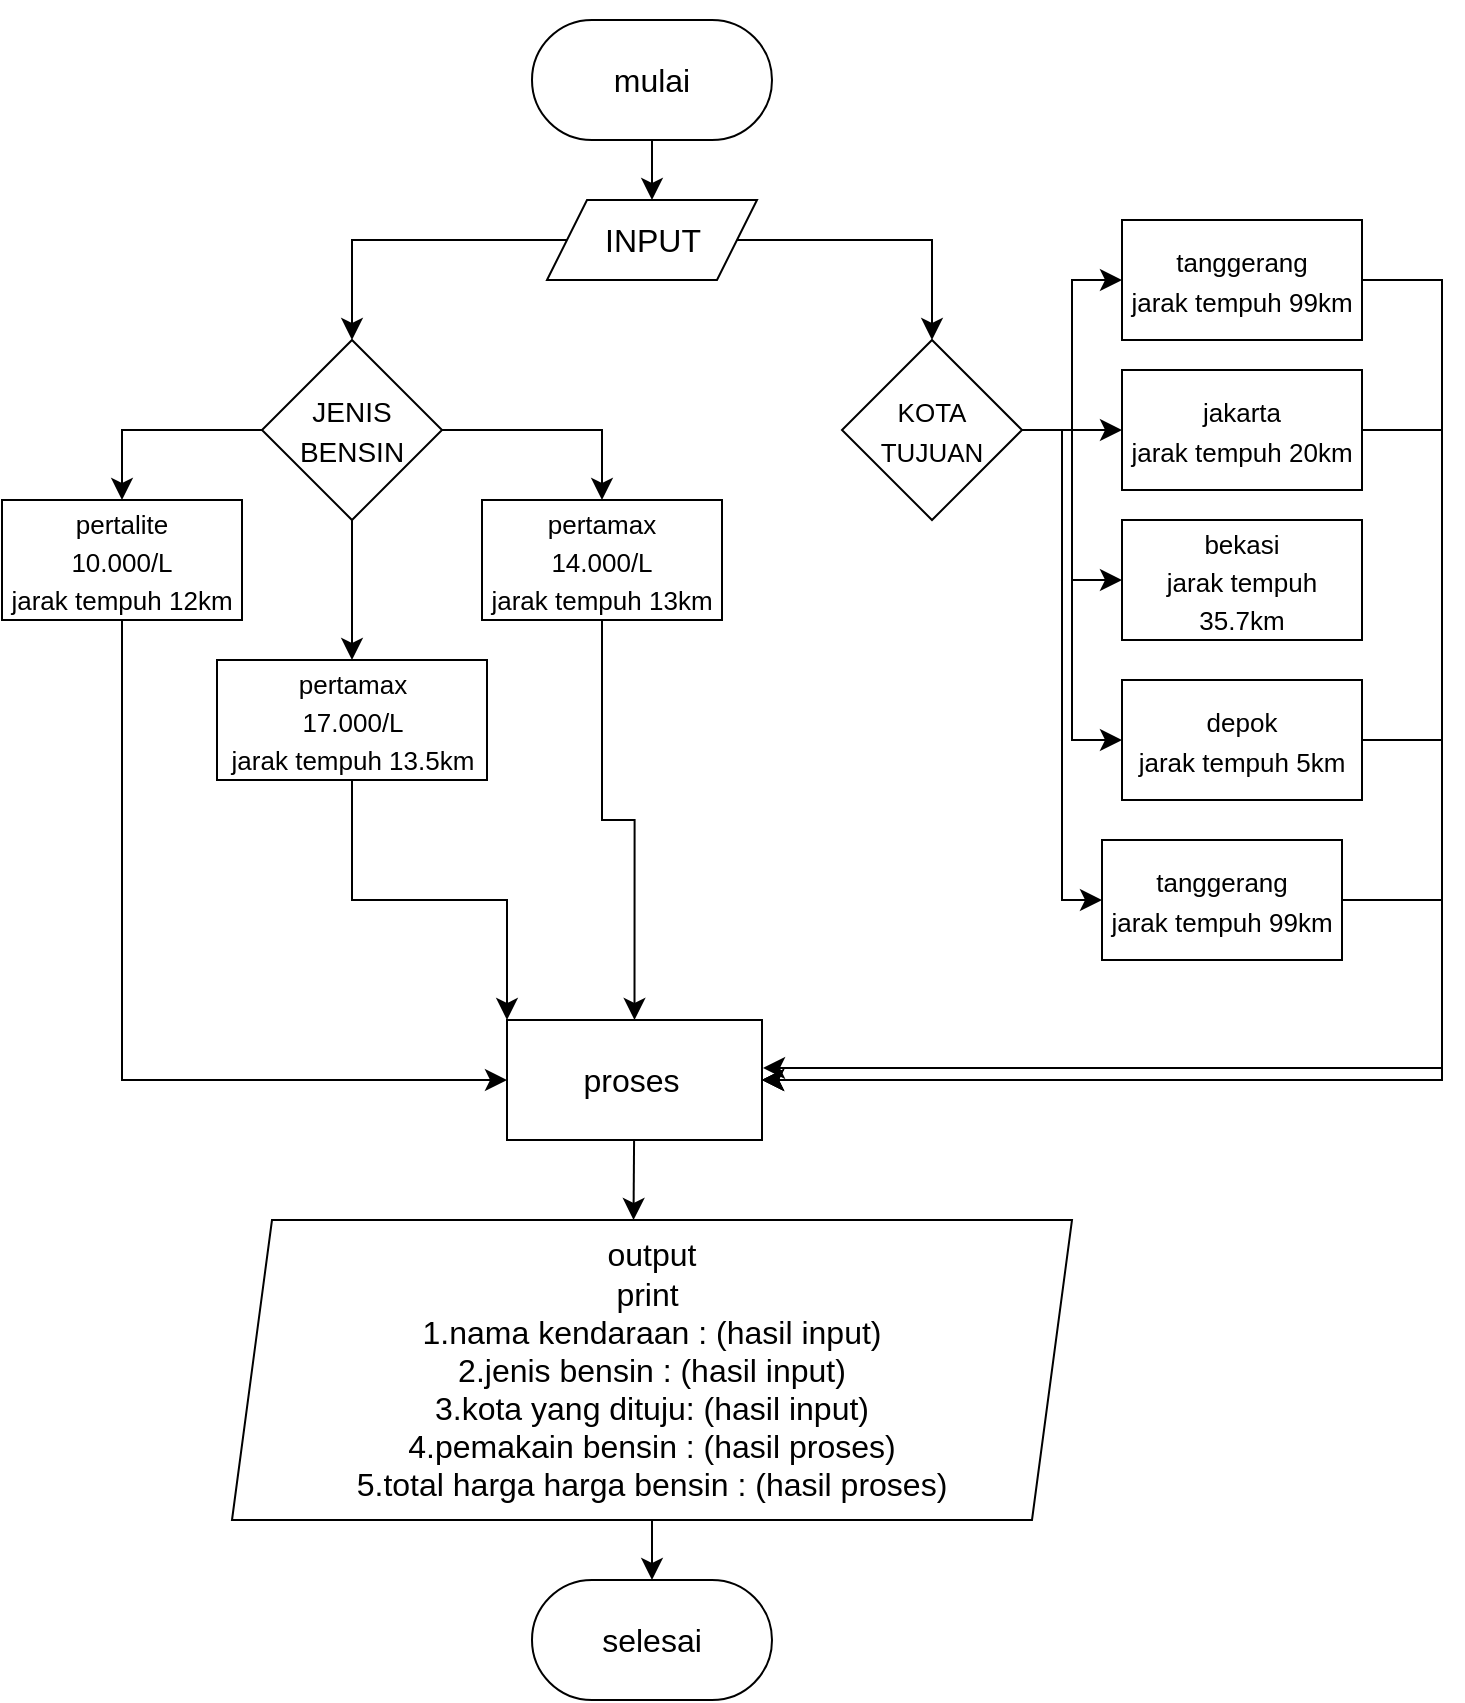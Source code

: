 <mxfile version="22.0.8" type="github" pages="2">
  <diagram name="Salinan Page-1" id="OErTkVTzFhlqzerNKKcr">
    <mxGraphModel dx="1257" dy="754" grid="1" gridSize="10" guides="1" tooltips="1" connect="1" arrows="1" fold="1" page="1" pageScale="1" pageWidth="827" pageHeight="1169" math="0" shadow="0">
      <root>
        <mxCell id="3OZRFm7UazzrMlj3fCfI-0" />
        <mxCell id="3OZRFm7UazzrMlj3fCfI-1" parent="3OZRFm7UazzrMlj3fCfI-0" />
        <mxCell id="3OZRFm7UazzrMlj3fCfI-2" value="mulai" style="rounded=1;whiteSpace=wrap;html=1;fontSize=16;arcSize=50;" vertex="1" parent="3OZRFm7UazzrMlj3fCfI-1">
          <mxGeometry x="335" y="40" width="120" height="60" as="geometry" />
        </mxCell>
        <mxCell id="3OZRFm7UazzrMlj3fCfI-4" value="" style="endArrow=classic;html=1;rounded=0;fontSize=12;startSize=8;endSize=8;curved=1;entryX=0.5;entryY=0;entryDx=0;entryDy=0;" edge="1" parent="3OZRFm7UazzrMlj3fCfI-1" source="3OZRFm7UazzrMlj3fCfI-2" target="u5q74EIJYps9vgb-d6Vu-2">
          <mxGeometry width="50" height="50" relative="1" as="geometry">
            <mxPoint x="510" y="250" as="sourcePoint" />
            <mxPoint x="400" y="120" as="targetPoint" />
          </mxGeometry>
        </mxCell>
        <mxCell id="3OZRFm7UazzrMlj3fCfI-7" style="edgeStyle=none;curved=1;rounded=0;orthogonalLoop=1;jettySize=auto;html=1;exitX=0;exitY=0;exitDx=0;exitDy=0;fontSize=12;startSize=8;endSize=8;" edge="1" parent="3OZRFm7UazzrMlj3fCfI-1" source="3OZRFm7UazzrMlj3fCfI-2" target="3OZRFm7UazzrMlj3fCfI-2">
          <mxGeometry relative="1" as="geometry" />
        </mxCell>
        <mxCell id="KKvNg4kEBM0e9Uts69Ml-1" style="edgeStyle=none;curved=1;rounded=0;orthogonalLoop=1;jettySize=auto;html=1;entryX=0.5;entryY=0;entryDx=0;entryDy=0;fontSize=12;startSize=8;endSize=8;" edge="1" parent="3OZRFm7UazzrMlj3fCfI-1" source="3OZRFm7UazzrMlj3fCfI-13" target="KKvNg4kEBM0e9Uts69Ml-0">
          <mxGeometry relative="1" as="geometry" />
        </mxCell>
        <mxCell id="3OZRFm7UazzrMlj3fCfI-13" value="&lt;font style=&quot;font-size: 16px;&quot;&gt;output &lt;br&gt;print&amp;nbsp;&lt;br&gt;1.nama kendaraan : (hasil input)&lt;br&gt;2.jenis bensin : (hasil input)&lt;br&gt;3.kota yang dituju: (hasil input)&lt;br&gt;4.pemakain bensin : (hasil proses)&lt;br&gt;5.total harga harga bensin : (hasil proses)&lt;br&gt;&lt;/font&gt;" style="shape=parallelogram;perimeter=parallelogramPerimeter;whiteSpace=wrap;html=1;fixedSize=1;fontSize=16;" vertex="1" parent="3OZRFm7UazzrMlj3fCfI-1">
          <mxGeometry x="185" y="640" width="420" height="150" as="geometry" />
        </mxCell>
        <mxCell id="u5q74EIJYps9vgb-d6Vu-2" value="INPUT" style="shape=parallelogram;perimeter=parallelogramPerimeter;whiteSpace=wrap;html=1;fixedSize=1;fontSize=16;" vertex="1" parent="3OZRFm7UazzrMlj3fCfI-1">
          <mxGeometry x="342.5" y="130" width="105" height="40" as="geometry" />
        </mxCell>
        <mxCell id="u5q74EIJYps9vgb-d6Vu-5" value="" style="endArrow=classic;html=1;rounded=0;fontSize=12;startSize=8;endSize=8;exitX=0;exitY=0.5;exitDx=0;exitDy=0;entryX=0.5;entryY=0;entryDx=0;entryDy=0;edgeStyle=orthogonalEdgeStyle;" edge="1" parent="3OZRFm7UazzrMlj3fCfI-1" source="u5q74EIJYps9vgb-d6Vu-2" target="u5q74EIJYps9vgb-d6Vu-6">
          <mxGeometry width="50" height="50" relative="1" as="geometry">
            <mxPoint x="390" y="190" as="sourcePoint" />
            <mxPoint x="395" y="200" as="targetPoint" />
          </mxGeometry>
        </mxCell>
        <mxCell id="u5q74EIJYps9vgb-d6Vu-15" value="" style="edgeStyle=orthogonalEdgeStyle;rounded=0;orthogonalLoop=1;jettySize=auto;html=1;fontSize=12;startSize=8;endSize=8;entryX=0.5;entryY=0;entryDx=0;entryDy=0;exitX=1;exitY=0.5;exitDx=0;exitDy=0;" edge="1" parent="3OZRFm7UazzrMlj3fCfI-1" source="u5q74EIJYps9vgb-d6Vu-6" target="u5q74EIJYps9vgb-d6Vu-10">
          <mxGeometry relative="1" as="geometry" />
        </mxCell>
        <mxCell id="u5q74EIJYps9vgb-d6Vu-18" style="edgeStyle=none;curved=1;rounded=0;orthogonalLoop=1;jettySize=auto;html=1;entryX=0.5;entryY=0;entryDx=0;entryDy=0;fontSize=12;startSize=8;endSize=8;" edge="1" parent="3OZRFm7UazzrMlj3fCfI-1" source="u5q74EIJYps9vgb-d6Vu-6" target="u5q74EIJYps9vgb-d6Vu-17">
          <mxGeometry relative="1" as="geometry" />
        </mxCell>
        <mxCell id="u5q74EIJYps9vgb-d6Vu-32" style="edgeStyle=orthogonalEdgeStyle;rounded=0;orthogonalLoop=1;jettySize=auto;html=1;entryX=0.5;entryY=0;entryDx=0;entryDy=0;fontSize=12;startSize=8;endSize=8;" edge="1" parent="3OZRFm7UazzrMlj3fCfI-1" source="u5q74EIJYps9vgb-d6Vu-6" target="u5q74EIJYps9vgb-d6Vu-9">
          <mxGeometry relative="1" as="geometry" />
        </mxCell>
        <mxCell id="u5q74EIJYps9vgb-d6Vu-6" value="&lt;font style=&quot;font-size: 14px;&quot;&gt;JENIS BENSIN&lt;/font&gt;" style="rhombus;whiteSpace=wrap;html=1;fontSize=16;" vertex="1" parent="3OZRFm7UazzrMlj3fCfI-1">
          <mxGeometry x="200" y="200" width="90" height="90" as="geometry" />
        </mxCell>
        <mxCell id="u5q74EIJYps9vgb-d6Vu-30" value="" style="edgeStyle=none;curved=1;rounded=0;orthogonalLoop=1;jettySize=auto;html=1;fontSize=12;startSize=8;endSize=8;" edge="1" parent="3OZRFm7UazzrMlj3fCfI-1" source="u5q74EIJYps9vgb-d6Vu-7" target="u5q74EIJYps9vgb-d6Vu-20">
          <mxGeometry relative="1" as="geometry" />
        </mxCell>
        <mxCell id="u5q74EIJYps9vgb-d6Vu-33" style="edgeStyle=orthogonalEdgeStyle;rounded=0;orthogonalLoop=1;jettySize=auto;html=1;entryX=0;entryY=0.5;entryDx=0;entryDy=0;fontSize=12;startSize=8;endSize=8;exitX=1;exitY=0.5;exitDx=0;exitDy=0;" edge="1" parent="3OZRFm7UazzrMlj3fCfI-1" source="u5q74EIJYps9vgb-d6Vu-7" target="u5q74EIJYps9vgb-d6Vu-23">
          <mxGeometry relative="1" as="geometry" />
        </mxCell>
        <mxCell id="u5q74EIJYps9vgb-d6Vu-34" style="edgeStyle=orthogonalEdgeStyle;rounded=0;orthogonalLoop=1;jettySize=auto;html=1;entryX=0;entryY=0.5;entryDx=0;entryDy=0;fontSize=12;startSize=8;endSize=8;" edge="1" parent="3OZRFm7UazzrMlj3fCfI-1" source="u5q74EIJYps9vgb-d6Vu-7" target="u5q74EIJYps9vgb-d6Vu-28">
          <mxGeometry relative="1" as="geometry" />
        </mxCell>
        <mxCell id="u5q74EIJYps9vgb-d6Vu-36" style="edgeStyle=orthogonalEdgeStyle;rounded=0;orthogonalLoop=1;jettySize=auto;html=1;entryX=0;entryY=0.5;entryDx=0;entryDy=0;fontSize=12;startSize=8;endSize=8;" edge="1" parent="3OZRFm7UazzrMlj3fCfI-1" source="u5q74EIJYps9vgb-d6Vu-7" target="u5q74EIJYps9vgb-d6Vu-29">
          <mxGeometry relative="1" as="geometry" />
        </mxCell>
        <mxCell id="u5q74EIJYps9vgb-d6Vu-37" style="edgeStyle=orthogonalEdgeStyle;rounded=0;orthogonalLoop=1;jettySize=auto;html=1;entryX=0;entryY=0.5;entryDx=0;entryDy=0;fontSize=12;startSize=8;endSize=8;" edge="1" parent="3OZRFm7UazzrMlj3fCfI-1" source="u5q74EIJYps9vgb-d6Vu-7" target="u5q74EIJYps9vgb-d6Vu-35">
          <mxGeometry relative="1" as="geometry" />
        </mxCell>
        <mxCell id="u5q74EIJYps9vgb-d6Vu-7" value="&lt;span style=&quot;font-size: 13px;&quot;&gt;KOTA TUJUAN&lt;/span&gt;" style="rhombus;whiteSpace=wrap;html=1;fontSize=16;" vertex="1" parent="3OZRFm7UazzrMlj3fCfI-1">
          <mxGeometry x="490" y="200" width="90" height="90" as="geometry" />
        </mxCell>
        <mxCell id="u5q74EIJYps9vgb-d6Vu-8" value="" style="endArrow=classic;html=1;rounded=0;fontSize=12;startSize=8;endSize=8;exitX=1;exitY=0.5;exitDx=0;exitDy=0;entryX=0.5;entryY=0;entryDx=0;entryDy=0;edgeStyle=orthogonalEdgeStyle;" edge="1" parent="3OZRFm7UazzrMlj3fCfI-1" source="u5q74EIJYps9vgb-d6Vu-2" target="u5q74EIJYps9vgb-d6Vu-7">
          <mxGeometry width="50" height="50" relative="1" as="geometry">
            <mxPoint x="390" y="380" as="sourcePoint" />
            <mxPoint x="440" y="330" as="targetPoint" />
          </mxGeometry>
        </mxCell>
        <mxCell id="u5q74EIJYps9vgb-d6Vu-38" style="edgeStyle=orthogonalEdgeStyle;rounded=0;orthogonalLoop=1;jettySize=auto;html=1;exitX=0.5;exitY=1;exitDx=0;exitDy=0;entryX=0;entryY=0.5;entryDx=0;entryDy=0;fontSize=12;startSize=8;endSize=8;" edge="1" parent="3OZRFm7UazzrMlj3fCfI-1" source="u5q74EIJYps9vgb-d6Vu-9" target="u5q74EIJYps9vgb-d6Vu-19">
          <mxGeometry relative="1" as="geometry" />
        </mxCell>
        <mxCell id="u5q74EIJYps9vgb-d6Vu-9" value="&lt;font style=&quot;font-size: 13px;&quot;&gt;pertalite&lt;br&gt;10.000/L&lt;br&gt;jarak tempuh 12km&lt;/font&gt;" style="rounded=0;whiteSpace=wrap;html=1;fontSize=16;" vertex="1" parent="3OZRFm7UazzrMlj3fCfI-1">
          <mxGeometry x="70" y="280" width="120" height="60" as="geometry" />
        </mxCell>
        <mxCell id="u5q74EIJYps9vgb-d6Vu-40" style="edgeStyle=orthogonalEdgeStyle;rounded=0;orthogonalLoop=1;jettySize=auto;html=1;exitX=0.5;exitY=1;exitDx=0;exitDy=0;entryX=0.5;entryY=0;entryDx=0;entryDy=0;fontSize=12;startSize=8;endSize=8;" edge="1" parent="3OZRFm7UazzrMlj3fCfI-1" source="u5q74EIJYps9vgb-d6Vu-10" target="u5q74EIJYps9vgb-d6Vu-19">
          <mxGeometry relative="1" as="geometry" />
        </mxCell>
        <mxCell id="u5q74EIJYps9vgb-d6Vu-10" value="&lt;font style=&quot;font-size: 13px;&quot;&gt;&lt;span id=&quot;docs-internal-guid-0c898084-7fff-9492-0027-311d90d35436&quot;&gt;&lt;/span&gt;pertamax&lt;br&gt;14.000/L&lt;br&gt;jarak tempuh 13km&lt;/font&gt;" style="rounded=0;whiteSpace=wrap;html=1;fontSize=16;" vertex="1" parent="3OZRFm7UazzrMlj3fCfI-1">
          <mxGeometry x="310" y="280" width="120" height="60" as="geometry" />
        </mxCell>
        <mxCell id="u5q74EIJYps9vgb-d6Vu-39" style="edgeStyle=orthogonalEdgeStyle;rounded=0;orthogonalLoop=1;jettySize=auto;html=1;exitX=0.5;exitY=1;exitDx=0;exitDy=0;entryX=0;entryY=0;entryDx=0;entryDy=0;fontSize=12;startSize=8;endSize=8;" edge="1" parent="3OZRFm7UazzrMlj3fCfI-1" source="u5q74EIJYps9vgb-d6Vu-17" target="u5q74EIJYps9vgb-d6Vu-19">
          <mxGeometry relative="1" as="geometry" />
        </mxCell>
        <mxCell id="u5q74EIJYps9vgb-d6Vu-17" value="&lt;font style=&quot;font-size: 13px;&quot;&gt;&lt;span id=&quot;docs-internal-guid-0c898084-7fff-9492-0027-311d90d35436&quot;&gt;&lt;/span&gt;pertamax&lt;br&gt;17.000/L&lt;br&gt;jarak tempuh 13.5km&lt;/font&gt;" style="rounded=0;whiteSpace=wrap;html=1;fontSize=16;" vertex="1" parent="3OZRFm7UazzrMlj3fCfI-1">
          <mxGeometry x="177.5" y="360" width="135" height="60" as="geometry" />
        </mxCell>
        <mxCell id="u5q74EIJYps9vgb-d6Vu-19" value="proses&amp;nbsp;" style="rounded=0;whiteSpace=wrap;html=1;fontSize=16;" vertex="1" parent="3OZRFm7UazzrMlj3fCfI-1">
          <mxGeometry x="322.5" y="540" width="127.5" height="60" as="geometry" />
        </mxCell>
        <mxCell id="u5q74EIJYps9vgb-d6Vu-42" style="edgeStyle=orthogonalEdgeStyle;rounded=0;orthogonalLoop=1;jettySize=auto;html=1;entryX=1;entryY=0.5;entryDx=0;entryDy=0;fontSize=12;startSize=8;endSize=8;" edge="1" parent="3OZRFm7UazzrMlj3fCfI-1" source="u5q74EIJYps9vgb-d6Vu-20" target="u5q74EIJYps9vgb-d6Vu-19">
          <mxGeometry relative="1" as="geometry">
            <Array as="points">
              <mxPoint x="790" y="245" />
              <mxPoint x="790" y="570" />
            </Array>
          </mxGeometry>
        </mxCell>
        <mxCell id="u5q74EIJYps9vgb-d6Vu-20" value="&lt;font style=&quot;font-size: 13px;&quot;&gt;jakarta&lt;br&gt;jarak tempuh 20km&lt;/font&gt;" style="rounded=0;whiteSpace=wrap;html=1;fontSize=16;" vertex="1" parent="3OZRFm7UazzrMlj3fCfI-1">
          <mxGeometry x="630" y="215" width="120" height="60" as="geometry" />
        </mxCell>
        <mxCell id="u5q74EIJYps9vgb-d6Vu-23" value="&lt;font style=&quot;font-size: 13px;&quot;&gt;bekasi&lt;br&gt;jarak tempuh 35.7km&lt;/font&gt;" style="rounded=0;whiteSpace=wrap;html=1;fontSize=16;" vertex="1" parent="3OZRFm7UazzrMlj3fCfI-1">
          <mxGeometry x="630" y="290" width="120" height="60" as="geometry" />
        </mxCell>
        <mxCell id="u5q74EIJYps9vgb-d6Vu-28" value="&lt;font style=&quot;font-size: 13px;&quot;&gt;depok&lt;br&gt;jarak tempuh 5km&lt;/font&gt;" style="rounded=0;whiteSpace=wrap;html=1;fontSize=16;" vertex="1" parent="3OZRFm7UazzrMlj3fCfI-1">
          <mxGeometry x="630" y="370" width="120" height="60" as="geometry" />
        </mxCell>
        <mxCell id="u5q74EIJYps9vgb-d6Vu-41" style="edgeStyle=orthogonalEdgeStyle;rounded=0;orthogonalLoop=1;jettySize=auto;html=1;entryX=1;entryY=0.5;entryDx=0;entryDy=0;fontSize=12;startSize=8;endSize=8;" edge="1" parent="3OZRFm7UazzrMlj3fCfI-1" source="u5q74EIJYps9vgb-d6Vu-29" target="u5q74EIJYps9vgb-d6Vu-19">
          <mxGeometry relative="1" as="geometry">
            <Array as="points">
              <mxPoint x="790" y="170" />
              <mxPoint x="790" y="570" />
            </Array>
          </mxGeometry>
        </mxCell>
        <mxCell id="u5q74EIJYps9vgb-d6Vu-29" value="&lt;font style=&quot;font-size: 13px;&quot;&gt;tanggerang&lt;br&gt;jarak tempuh 99km&lt;/font&gt;" style="rounded=0;whiteSpace=wrap;html=1;fontSize=16;" vertex="1" parent="3OZRFm7UazzrMlj3fCfI-1">
          <mxGeometry x="630" y="140" width="120" height="60" as="geometry" />
        </mxCell>
        <mxCell id="u5q74EIJYps9vgb-d6Vu-45" style="edgeStyle=orthogonalEdgeStyle;rounded=0;orthogonalLoop=1;jettySize=auto;html=1;entryX=1;entryY=0.5;entryDx=0;entryDy=0;fontSize=12;startSize=8;endSize=8;" edge="1" parent="3OZRFm7UazzrMlj3fCfI-1" source="u5q74EIJYps9vgb-d6Vu-35" target="u5q74EIJYps9vgb-d6Vu-19">
          <mxGeometry relative="1" as="geometry">
            <Array as="points">
              <mxPoint x="790" y="480" />
              <mxPoint x="790" y="570" />
            </Array>
          </mxGeometry>
        </mxCell>
        <mxCell id="u5q74EIJYps9vgb-d6Vu-35" value="&lt;font style=&quot;font-size: 13px;&quot;&gt;tanggerang&lt;br&gt;jarak tempuh 99km&lt;/font&gt;" style="rounded=0;whiteSpace=wrap;html=1;fontSize=16;" vertex="1" parent="3OZRFm7UazzrMlj3fCfI-1">
          <mxGeometry x="620" y="450" width="120" height="60" as="geometry" />
        </mxCell>
        <mxCell id="u5q74EIJYps9vgb-d6Vu-44" style="edgeStyle=orthogonalEdgeStyle;rounded=0;orthogonalLoop=1;jettySize=auto;html=1;entryX=1.004;entryY=0.4;entryDx=0;entryDy=0;entryPerimeter=0;fontSize=12;startSize=8;endSize=8;" edge="1" parent="3OZRFm7UazzrMlj3fCfI-1" source="u5q74EIJYps9vgb-d6Vu-28" target="u5q74EIJYps9vgb-d6Vu-19">
          <mxGeometry relative="1" as="geometry">
            <Array as="points">
              <mxPoint x="790" y="400" />
              <mxPoint x="790" y="564" />
            </Array>
          </mxGeometry>
        </mxCell>
        <mxCell id="u5q74EIJYps9vgb-d6Vu-47" style="edgeStyle=none;curved=1;rounded=0;orthogonalLoop=1;jettySize=auto;html=1;entryX=0.478;entryY=0;entryDx=0;entryDy=0;entryPerimeter=0;fontSize=12;startSize=8;endSize=8;" edge="1" parent="3OZRFm7UazzrMlj3fCfI-1" source="u5q74EIJYps9vgb-d6Vu-19" target="3OZRFm7UazzrMlj3fCfI-13">
          <mxGeometry relative="1" as="geometry" />
        </mxCell>
        <mxCell id="KKvNg4kEBM0e9Uts69Ml-0" value="selesai" style="rounded=1;whiteSpace=wrap;html=1;fontSize=16;arcSize=50;" vertex="1" parent="3OZRFm7UazzrMlj3fCfI-1">
          <mxGeometry x="335" y="820" width="120" height="60" as="geometry" />
        </mxCell>
      </root>
    </mxGraphModel>
  </diagram>
  <diagram name="Salinan Salinan Page-1" id="JpYeDg5tibYlVdTXkAAz">
    <mxGraphModel dx="880" dy="528" grid="1" gridSize="10" guides="1" tooltips="1" connect="1" arrows="1" fold="1" page="1" pageScale="1" pageWidth="827" pageHeight="1169" math="0" shadow="0">
      <root>
        <mxCell id="wdM5_nX6WWyWjxW_WNBJ-0" />
        <mxCell id="wdM5_nX6WWyWjxW_WNBJ-1" parent="wdM5_nX6WWyWjxW_WNBJ-0" />
        <mxCell id="wdM5_nX6WWyWjxW_WNBJ-2" value="mulai" style="rounded=1;whiteSpace=wrap;html=1;fontSize=16;arcSize=50;" vertex="1" parent="wdM5_nX6WWyWjxW_WNBJ-1">
          <mxGeometry x="335" y="40" width="120" height="60" as="geometry" />
        </mxCell>
        <mxCell id="wdM5_nX6WWyWjxW_WNBJ-3" value="" style="endArrow=classic;html=1;rounded=0;fontSize=12;startSize=8;endSize=8;curved=1;entryX=0.5;entryY=0;entryDx=0;entryDy=0;" edge="1" parent="wdM5_nX6WWyWjxW_WNBJ-1" source="wdM5_nX6WWyWjxW_WNBJ-2" target="wdM5_nX6WWyWjxW_WNBJ-6">
          <mxGeometry width="50" height="50" relative="1" as="geometry">
            <mxPoint x="510" y="250" as="sourcePoint" />
            <mxPoint x="400" y="120" as="targetPoint" />
          </mxGeometry>
        </mxCell>
        <mxCell id="wdM5_nX6WWyWjxW_WNBJ-4" style="edgeStyle=none;curved=1;rounded=0;orthogonalLoop=1;jettySize=auto;html=1;exitX=0;exitY=0;exitDx=0;exitDy=0;fontSize=12;startSize=8;endSize=8;" edge="1" parent="wdM5_nX6WWyWjxW_WNBJ-1" source="wdM5_nX6WWyWjxW_WNBJ-2" target="wdM5_nX6WWyWjxW_WNBJ-2">
          <mxGeometry relative="1" as="geometry" />
        </mxCell>
        <mxCell id="fHMtdJHbwtCM5Qzp_3_Y-9" style="edgeStyle=none;curved=1;rounded=0;orthogonalLoop=1;jettySize=auto;html=1;entryX=0.5;entryY=0;entryDx=0;entryDy=0;fontSize=12;startSize=8;endSize=8;" edge="1" parent="wdM5_nX6WWyWjxW_WNBJ-1" source="wdM5_nX6WWyWjxW_WNBJ-5" target="fHMtdJHbwtCM5Qzp_3_Y-8">
          <mxGeometry relative="1" as="geometry" />
        </mxCell>
        <mxCell id="wdM5_nX6WWyWjxW_WNBJ-5" value="&lt;font style=&quot;font-size: 16px;&quot;&gt;output &lt;br&gt;print&amp;nbsp;&lt;br&gt;1.nama pembeli: (hasil input)&lt;br&gt;2.no hp pembeli : (hasil input)&lt;br&gt;3.menu yang dipesan : (hasil proses)&lt;br&gt;4.jumlah pesanan : (hasil input)&lt;br&gt;5.harga yang harus dibayarkan : (hasil proses)&lt;br&gt;&lt;/font&gt;" style="shape=parallelogram;perimeter=parallelogramPerimeter;whiteSpace=wrap;html=1;fixedSize=1;fontSize=16;" vertex="1" parent="wdM5_nX6WWyWjxW_WNBJ-1">
          <mxGeometry x="177.5" y="820" width="420" height="150" as="geometry" />
        </mxCell>
        <mxCell id="wdM5_nX6WWyWjxW_WNBJ-6" value="INPUT" style="shape=parallelogram;perimeter=parallelogramPerimeter;whiteSpace=wrap;html=1;fixedSize=1;fontSize=16;" vertex="1" parent="wdM5_nX6WWyWjxW_WNBJ-1">
          <mxGeometry x="342.5" y="130" width="105" height="40" as="geometry" />
        </mxCell>
        <mxCell id="wdM5_nX6WWyWjxW_WNBJ-7" value="" style="endArrow=classic;html=1;rounded=0;fontSize=12;startSize=8;endSize=8;exitX=0;exitY=0.5;exitDx=0;exitDy=0;entryX=0.5;entryY=0;entryDx=0;entryDy=0;edgeStyle=orthogonalEdgeStyle;" edge="1" parent="wdM5_nX6WWyWjxW_WNBJ-1" source="wdM5_nX6WWyWjxW_WNBJ-6" target="wdM5_nX6WWyWjxW_WNBJ-11">
          <mxGeometry width="50" height="50" relative="1" as="geometry">
            <mxPoint x="390" y="190" as="sourcePoint" />
            <mxPoint x="395" y="200" as="targetPoint" />
          </mxGeometry>
        </mxCell>
        <mxCell id="wdM5_nX6WWyWjxW_WNBJ-8" value="" style="edgeStyle=orthogonalEdgeStyle;rounded=0;orthogonalLoop=1;jettySize=auto;html=1;fontSize=12;startSize=8;endSize=8;entryX=0.5;entryY=0;entryDx=0;entryDy=0;exitX=1;exitY=0.5;exitDx=0;exitDy=0;" edge="1" parent="wdM5_nX6WWyWjxW_WNBJ-1" source="wdM5_nX6WWyWjxW_WNBJ-11" target="wdM5_nX6WWyWjxW_WNBJ-22">
          <mxGeometry relative="1" as="geometry" />
        </mxCell>
        <mxCell id="wdM5_nX6WWyWjxW_WNBJ-9" style="edgeStyle=none;curved=1;rounded=0;orthogonalLoop=1;jettySize=auto;html=1;entryX=0.5;entryY=0;entryDx=0;entryDy=0;fontSize=12;startSize=8;endSize=8;" edge="1" parent="wdM5_nX6WWyWjxW_WNBJ-1" source="wdM5_nX6WWyWjxW_WNBJ-11" target="wdM5_nX6WWyWjxW_WNBJ-24">
          <mxGeometry relative="1" as="geometry" />
        </mxCell>
        <mxCell id="wdM5_nX6WWyWjxW_WNBJ-10" style="edgeStyle=orthogonalEdgeStyle;rounded=0;orthogonalLoop=1;jettySize=auto;html=1;entryX=0.5;entryY=0;entryDx=0;entryDy=0;fontSize=12;startSize=8;endSize=8;" edge="1" parent="wdM5_nX6WWyWjxW_WNBJ-1" source="wdM5_nX6WWyWjxW_WNBJ-11" target="wdM5_nX6WWyWjxW_WNBJ-20">
          <mxGeometry relative="1" as="geometry" />
        </mxCell>
        <mxCell id="wdM5_nX6WWyWjxW_WNBJ-11" value="&lt;font style=&quot;font-size: 14px;&quot;&gt;makanan&lt;/font&gt;" style="rhombus;whiteSpace=wrap;html=1;fontSize=16;" vertex="1" parent="wdM5_nX6WWyWjxW_WNBJ-1">
          <mxGeometry x="200" y="200" width="90" height="90" as="geometry" />
        </mxCell>
        <mxCell id="wdM5_nX6WWyWjxW_WNBJ-12" value="" style="edgeStyle=none;curved=1;rounded=0;orthogonalLoop=1;jettySize=auto;html=1;fontSize=12;startSize=8;endSize=8;" edge="1" parent="wdM5_nX6WWyWjxW_WNBJ-1" source="wdM5_nX6WWyWjxW_WNBJ-17" target="wdM5_nX6WWyWjxW_WNBJ-27">
          <mxGeometry relative="1" as="geometry" />
        </mxCell>
        <mxCell id="wdM5_nX6WWyWjxW_WNBJ-13" style="edgeStyle=orthogonalEdgeStyle;rounded=0;orthogonalLoop=1;jettySize=auto;html=1;entryX=0;entryY=0.5;entryDx=0;entryDy=0;fontSize=12;startSize=8;endSize=8;exitX=1;exitY=0.5;exitDx=0;exitDy=0;" edge="1" parent="wdM5_nX6WWyWjxW_WNBJ-1" source="wdM5_nX6WWyWjxW_WNBJ-17" target="wdM5_nX6WWyWjxW_WNBJ-28">
          <mxGeometry relative="1" as="geometry" />
        </mxCell>
        <mxCell id="wdM5_nX6WWyWjxW_WNBJ-14" style="edgeStyle=orthogonalEdgeStyle;rounded=0;orthogonalLoop=1;jettySize=auto;html=1;entryX=0;entryY=0.5;entryDx=0;entryDy=0;fontSize=12;startSize=8;endSize=8;" edge="1" parent="wdM5_nX6WWyWjxW_WNBJ-1" source="wdM5_nX6WWyWjxW_WNBJ-17" target="wdM5_nX6WWyWjxW_WNBJ-29">
          <mxGeometry relative="1" as="geometry" />
        </mxCell>
        <mxCell id="wdM5_nX6WWyWjxW_WNBJ-17" value="&lt;span style=&quot;font-size: 13px;&quot;&gt;minuman&lt;/span&gt;" style="rhombus;whiteSpace=wrap;html=1;fontSize=16;" vertex="1" parent="wdM5_nX6WWyWjxW_WNBJ-1">
          <mxGeometry x="490" y="200" width="90" height="90" as="geometry" />
        </mxCell>
        <mxCell id="wdM5_nX6WWyWjxW_WNBJ-18" value="" style="endArrow=classic;html=1;rounded=0;fontSize=12;startSize=8;endSize=8;exitX=1;exitY=0.5;exitDx=0;exitDy=0;entryX=0.5;entryY=0;entryDx=0;entryDy=0;edgeStyle=orthogonalEdgeStyle;" edge="1" parent="wdM5_nX6WWyWjxW_WNBJ-1" source="wdM5_nX6WWyWjxW_WNBJ-6" target="wdM5_nX6WWyWjxW_WNBJ-17">
          <mxGeometry width="50" height="50" relative="1" as="geometry">
            <mxPoint x="390" y="380" as="sourcePoint" />
            <mxPoint x="440" y="330" as="targetPoint" />
          </mxGeometry>
        </mxCell>
        <mxCell id="wdM5_nX6WWyWjxW_WNBJ-19" style="edgeStyle=orthogonalEdgeStyle;rounded=0;orthogonalLoop=1;jettySize=auto;html=1;exitX=0.5;exitY=1;exitDx=0;exitDy=0;entryX=0;entryY=0.5;entryDx=0;entryDy=0;fontSize=12;startSize=8;endSize=8;" edge="1" parent="wdM5_nX6WWyWjxW_WNBJ-1" source="wdM5_nX6WWyWjxW_WNBJ-20" target="wdM5_nX6WWyWjxW_WNBJ-25">
          <mxGeometry relative="1" as="geometry" />
        </mxCell>
        <mxCell id="wdM5_nX6WWyWjxW_WNBJ-20" value="&lt;span style=&quot;font-size: 13px;&quot;&gt;nasi goreng&lt;br&gt;&lt;/span&gt;&lt;font style=&quot;font-size: 14px;&quot;&gt;Rp 15.000&lt;/font&gt;" style="rounded=0;whiteSpace=wrap;html=1;fontSize=16;" vertex="1" parent="wdM5_nX6WWyWjxW_WNBJ-1">
          <mxGeometry x="70" y="280" width="120" height="60" as="geometry" />
        </mxCell>
        <mxCell id="wdM5_nX6WWyWjxW_WNBJ-21" style="edgeStyle=orthogonalEdgeStyle;rounded=0;orthogonalLoop=1;jettySize=auto;html=1;exitX=0.5;exitY=1;exitDx=0;exitDy=0;entryX=0.5;entryY=0;entryDx=0;entryDy=0;fontSize=12;startSize=8;endSize=8;" edge="1" parent="wdM5_nX6WWyWjxW_WNBJ-1" source="wdM5_nX6WWyWjxW_WNBJ-22" target="wdM5_nX6WWyWjxW_WNBJ-25">
          <mxGeometry relative="1" as="geometry" />
        </mxCell>
        <mxCell id="wdM5_nX6WWyWjxW_WNBJ-22" value="&lt;span style=&quot;font-size: 13px;&quot;&gt;ayam geprek&lt;br&gt;&lt;/span&gt;&lt;font style=&quot;font-size: 14px;&quot;&gt;Rp 18.000&lt;/font&gt;" style="rounded=0;whiteSpace=wrap;html=1;fontSize=16;" vertex="1" parent="wdM5_nX6WWyWjxW_WNBJ-1">
          <mxGeometry x="300" y="310" width="120" height="60" as="geometry" />
        </mxCell>
        <mxCell id="wdM5_nX6WWyWjxW_WNBJ-23" style="edgeStyle=orthogonalEdgeStyle;rounded=0;orthogonalLoop=1;jettySize=auto;html=1;exitX=0.5;exitY=1;exitDx=0;exitDy=0;entryX=0;entryY=0;entryDx=0;entryDy=0;fontSize=12;startSize=8;endSize=8;" edge="1" parent="wdM5_nX6WWyWjxW_WNBJ-1" source="wdM5_nX6WWyWjxW_WNBJ-24" target="wdM5_nX6WWyWjxW_WNBJ-25">
          <mxGeometry relative="1" as="geometry" />
        </mxCell>
        <mxCell id="wdM5_nX6WWyWjxW_WNBJ-24" value="&lt;span style=&quot;font-size: 13px;&quot;&gt;mie goreng&lt;br&gt;Rp 12.000&lt;br&gt;&lt;/span&gt;" style="rounded=0;whiteSpace=wrap;html=1;fontSize=16;" vertex="1" parent="wdM5_nX6WWyWjxW_WNBJ-1">
          <mxGeometry x="177.5" y="360" width="135" height="60" as="geometry" />
        </mxCell>
        <mxCell id="fHMtdJHbwtCM5Qzp_3_Y-2" style="edgeStyle=none;curved=1;rounded=0;orthogonalLoop=1;jettySize=auto;html=1;fontSize=12;startSize=8;endSize=8;" edge="1" parent="wdM5_nX6WWyWjxW_WNBJ-1" source="wdM5_nX6WWyWjxW_WNBJ-25" target="fHMtdJHbwtCM5Qzp_3_Y-1">
          <mxGeometry relative="1" as="geometry" />
        </mxCell>
        <mxCell id="wdM5_nX6WWyWjxW_WNBJ-25" value="pesan" style="rounded=0;whiteSpace=wrap;html=1;fontSize=16;" vertex="1" parent="wdM5_nX6WWyWjxW_WNBJ-1">
          <mxGeometry x="322.5" y="540" width="127.5" height="60" as="geometry" />
        </mxCell>
        <mxCell id="wdM5_nX6WWyWjxW_WNBJ-26" style="edgeStyle=orthogonalEdgeStyle;rounded=0;orthogonalLoop=1;jettySize=auto;html=1;fontSize=12;startSize=8;endSize=8;entryX=1;entryY=0.5;entryDx=0;entryDy=0;" edge="1" parent="wdM5_nX6WWyWjxW_WNBJ-1" source="wdM5_nX6WWyWjxW_WNBJ-27" target="wdM5_nX6WWyWjxW_WNBJ-25">
          <mxGeometry relative="1" as="geometry">
            <mxPoint x="510" y="590" as="targetPoint" />
            <Array as="points">
              <mxPoint x="790" y="245" />
              <mxPoint x="790" y="570" />
            </Array>
          </mxGeometry>
        </mxCell>
        <mxCell id="wdM5_nX6WWyWjxW_WNBJ-27" value="&lt;span style=&quot;font-size: 13px;&quot;&gt;aneka jus&lt;br&gt;&lt;/span&gt;Rp 15.000" style="rounded=0;whiteSpace=wrap;html=1;fontSize=16;" vertex="1" parent="wdM5_nX6WWyWjxW_WNBJ-1">
          <mxGeometry x="630" y="215" width="120" height="60" as="geometry" />
        </mxCell>
        <mxCell id="fHMtdJHbwtCM5Qzp_3_Y-0" style="edgeStyle=orthogonalEdgeStyle;rounded=0;orthogonalLoop=1;jettySize=auto;html=1;entryX=1;entryY=0.5;entryDx=0;entryDy=0;fontSize=12;startSize=8;endSize=8;exitX=1;exitY=0.5;exitDx=0;exitDy=0;" edge="1" parent="wdM5_nX6WWyWjxW_WNBJ-1" source="wdM5_nX6WWyWjxW_WNBJ-28" target="wdM5_nX6WWyWjxW_WNBJ-25">
          <mxGeometry relative="1" as="geometry" />
        </mxCell>
        <mxCell id="wdM5_nX6WWyWjxW_WNBJ-28" value="&lt;span style=&quot;font-size: 13px;&quot;&gt;soft drink&lt;br&gt;&lt;/span&gt;Rp 10.000" style="rounded=0;whiteSpace=wrap;html=1;fontSize=16;" vertex="1" parent="wdM5_nX6WWyWjxW_WNBJ-1">
          <mxGeometry x="630" y="290" width="120" height="60" as="geometry" />
        </mxCell>
        <mxCell id="wdM5_nX6WWyWjxW_WNBJ-29" value="&lt;span style=&quot;font-size: 13px;&quot;&gt;sweet ice tea&lt;br&gt;&lt;/span&gt;Rp 5.000" style="rounded=0;whiteSpace=wrap;html=1;fontSize=16;" vertex="1" parent="wdM5_nX6WWyWjxW_WNBJ-1">
          <mxGeometry x="630" y="370" width="120" height="60" as="geometry" />
        </mxCell>
        <mxCell id="wdM5_nX6WWyWjxW_WNBJ-34" style="edgeStyle=orthogonalEdgeStyle;rounded=0;orthogonalLoop=1;jettySize=auto;html=1;entryX=1.004;entryY=0.4;entryDx=0;entryDy=0;entryPerimeter=0;fontSize=12;startSize=8;endSize=8;" edge="1" parent="wdM5_nX6WWyWjxW_WNBJ-1" source="wdM5_nX6WWyWjxW_WNBJ-29" target="wdM5_nX6WWyWjxW_WNBJ-25">
          <mxGeometry relative="1" as="geometry">
            <Array as="points">
              <mxPoint x="790" y="400" />
              <mxPoint x="790" y="564" />
            </Array>
          </mxGeometry>
        </mxCell>
        <mxCell id="fHMtdJHbwtCM5Qzp_3_Y-6" style="edgeStyle=none;curved=1;rounded=0;orthogonalLoop=1;jettySize=auto;html=1;entryX=0.5;entryY=0;entryDx=0;entryDy=0;fontSize=12;startSize=8;endSize=8;" edge="1" parent="wdM5_nX6WWyWjxW_WNBJ-1" source="fHMtdJHbwtCM5Qzp_3_Y-1" target="fHMtdJHbwtCM5Qzp_3_Y-3">
          <mxGeometry relative="1" as="geometry" />
        </mxCell>
        <mxCell id="fHMtdJHbwtCM5Qzp_3_Y-1" value="masukan pesanan" style="rounded=0;whiteSpace=wrap;html=1;fontSize=16;" vertex="1" parent="wdM5_nX6WWyWjxW_WNBJ-1">
          <mxGeometry x="326" y="620" width="120" height="60" as="geometry" />
        </mxCell>
        <mxCell id="fHMtdJHbwtCM5Qzp_3_Y-7" style="edgeStyle=none;curved=1;rounded=0;orthogonalLoop=1;jettySize=auto;html=1;entryX=0.5;entryY=0;entryDx=0;entryDy=0;fontSize=12;startSize=8;endSize=8;" edge="1" parent="wdM5_nX6WWyWjxW_WNBJ-1" source="fHMtdJHbwtCM5Qzp_3_Y-3" target="wdM5_nX6WWyWjxW_WNBJ-5">
          <mxGeometry relative="1" as="geometry" />
        </mxCell>
        <mxCell id="fHMtdJHbwtCM5Qzp_3_Y-3" value="masukan jumlah pesanan" style="rounded=0;whiteSpace=wrap;html=1;fontSize=16;" vertex="1" parent="wdM5_nX6WWyWjxW_WNBJ-1">
          <mxGeometry x="322.5" y="710" width="127.5" height="60" as="geometry" />
        </mxCell>
        <mxCell id="fHMtdJHbwtCM5Qzp_3_Y-8" value="selesai" style="rounded=1;whiteSpace=wrap;html=1;fontSize=16;arcSize=50;" vertex="1" parent="wdM5_nX6WWyWjxW_WNBJ-1">
          <mxGeometry x="330" y="990" width="120" height="60" as="geometry" />
        </mxCell>
      </root>
    </mxGraphModel>
  </diagram>
</mxfile>
